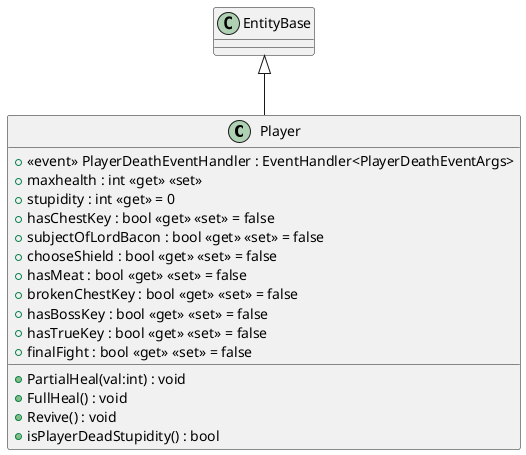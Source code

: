 @startuml
class Player {
    +  <<event>> PlayerDeathEventHandler : EventHandler<PlayerDeathEventArgs> 
    + maxhealth : int <<get>> <<set>>
    + stupidity : int <<get>> = 0
    + hasChestKey : bool <<get>> <<set>> = false
    + subjectOfLordBacon : bool <<get>> <<set>> = false
    + chooseShield : bool <<get>> <<set>> = false
    + hasMeat : bool <<get>> <<set>> = false
    + brokenChestKey : bool <<get>> <<set>> = false
    + hasBossKey : bool <<get>> <<set>> = false
    + hasTrueKey : bool <<get>> <<set>> = false
    + finalFight : bool <<get>> <<set>> = false
    + PartialHeal(val:int) : void
    + FullHeal() : void
    + Revive() : void
    + isPlayerDeadStupidity() : bool
}
EntityBase <|-- Player
@enduml
